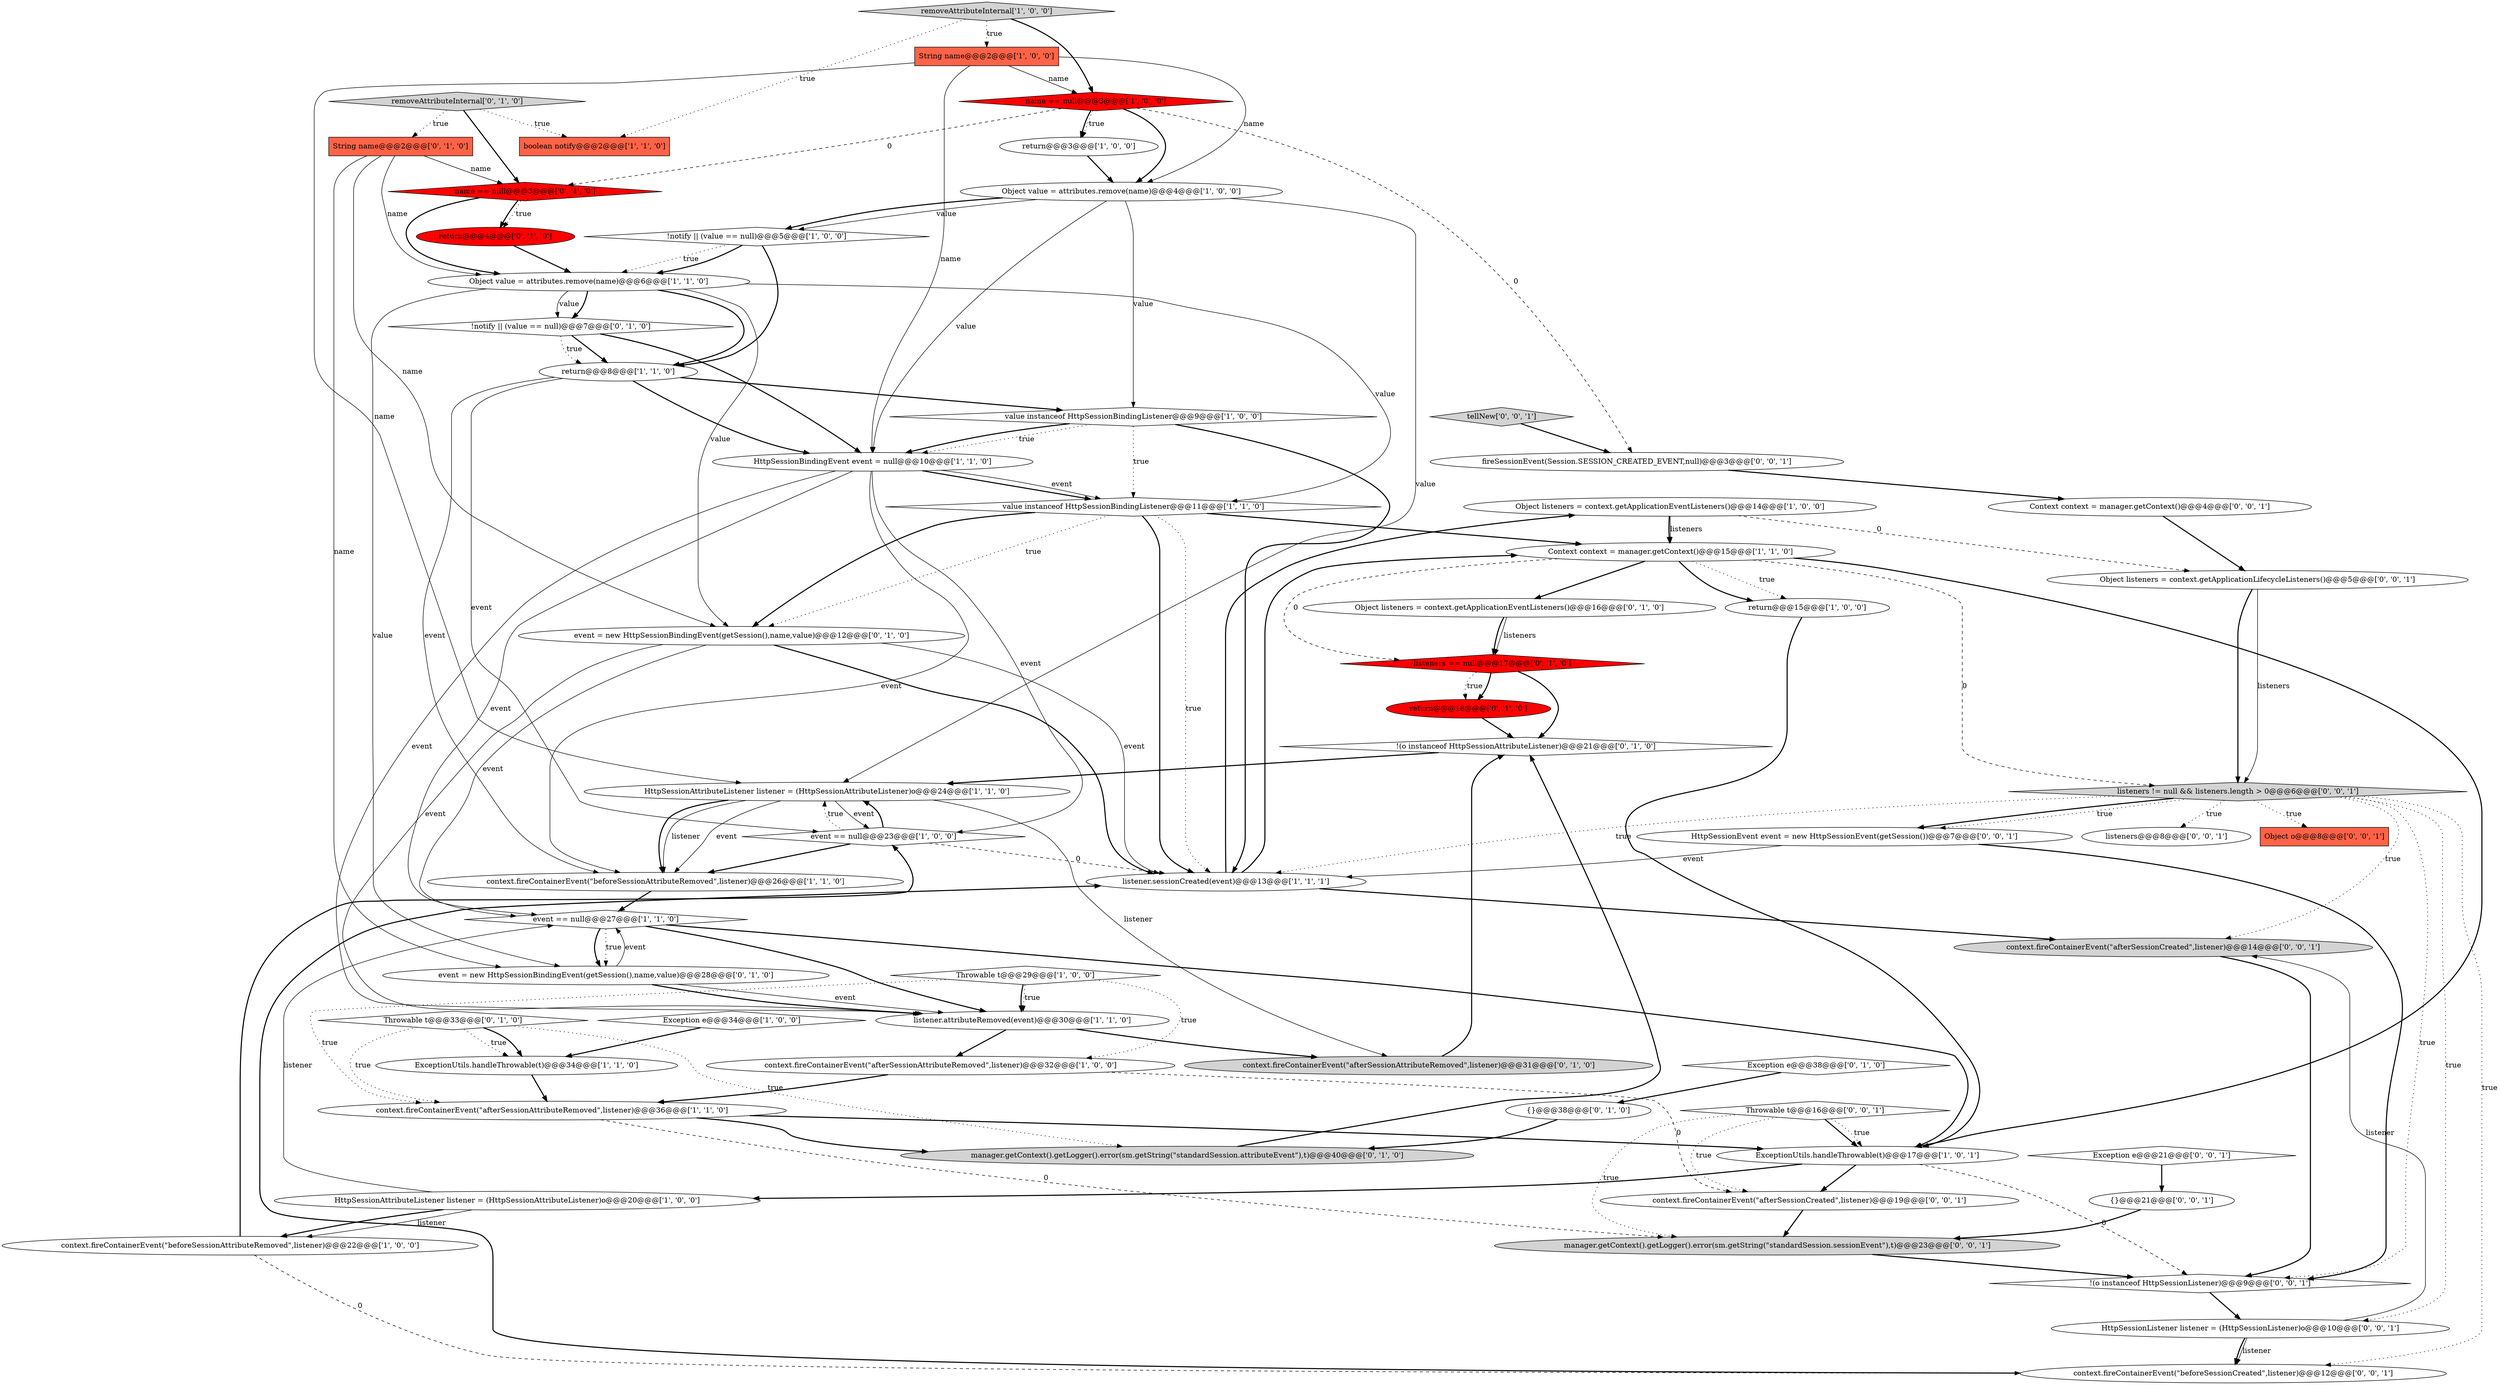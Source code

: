 digraph {
2 [style = filled, label = "Object listeners = context.getApplicationEventListeners()@@@14@@@['1', '0', '0']", fillcolor = white, shape = ellipse image = "AAA0AAABBB1BBB"];
30 [style = filled, label = "String name@@@2@@@['0', '1', '0']", fillcolor = tomato, shape = box image = "AAA0AAABBB2BBB"];
27 [style = filled, label = "Context context = manager.getContext()@@@15@@@['1', '1', '0']", fillcolor = white, shape = ellipse image = "AAA0AAABBB1BBB"];
39 [style = filled, label = "event = new HttpSessionBindingEvent(getSession(),name,value)@@@28@@@['0', '1', '0']", fillcolor = white, shape = ellipse image = "AAA0AAABBB2BBB"];
57 [style = filled, label = "manager.getContext().getLogger().error(sm.getString(\"standardSession.sessionEvent\"),t)@@@23@@@['0', '0', '1']", fillcolor = lightgray, shape = ellipse image = "AAA0AAABBB3BBB"];
46 [style = filled, label = "Object o@@@8@@@['0', '0', '1']", fillcolor = tomato, shape = box image = "AAA0AAABBB3BBB"];
23 [style = filled, label = "listener.attributeRemoved(event)@@@30@@@['1', '1', '0']", fillcolor = white, shape = ellipse image = "AAA0AAABBB1BBB"];
14 [style = filled, label = "removeAttributeInternal['1', '0', '0']", fillcolor = lightgray, shape = diamond image = "AAA0AAABBB1BBB"];
6 [style = filled, label = "String name@@@2@@@['1', '0', '0']", fillcolor = tomato, shape = box image = "AAA0AAABBB1BBB"];
42 [style = filled, label = "!notify || (value == null)@@@7@@@['0', '1', '0']", fillcolor = white, shape = diamond image = "AAA0AAABBB2BBB"];
10 [style = filled, label = "ExceptionUtils.handleThrowable(t)@@@34@@@['1', '1', '0']", fillcolor = white, shape = ellipse image = "AAA0AAABBB1BBB"];
61 [style = filled, label = "Object listeners = context.getApplicationLifecycleListeners()@@@5@@@['0', '0', '1']", fillcolor = white, shape = ellipse image = "AAA0AAABBB3BBB"];
4 [style = filled, label = "event == null@@@27@@@['1', '1', '0']", fillcolor = white, shape = diamond image = "AAA0AAABBB1BBB"];
3 [style = filled, label = "HttpSessionAttributeListener listener = (HttpSessionAttributeListener)o@@@24@@@['1', '1', '0']", fillcolor = white, shape = ellipse image = "AAA0AAABBB1BBB"];
38 [style = filled, label = "return@@@4@@@['0', '1', '0']", fillcolor = red, shape = ellipse image = "AAA1AAABBB2BBB"];
0 [style = filled, label = "value instanceof HttpSessionBindingListener@@@9@@@['1', '0', '0']", fillcolor = white, shape = diamond image = "AAA0AAABBB1BBB"];
9 [style = filled, label = "context.fireContainerEvent(\"beforeSessionAttributeRemoved\",listener)@@@22@@@['1', '0', '0']", fillcolor = white, shape = ellipse image = "AAA0AAABBB1BBB"];
21 [style = filled, label = "return@@@8@@@['1', '1', '0']", fillcolor = white, shape = ellipse image = "AAA0AAABBB1BBB"];
48 [style = filled, label = "context.fireContainerEvent(\"afterSessionCreated\",listener)@@@14@@@['0', '0', '1']", fillcolor = lightgray, shape = ellipse image = "AAA0AAABBB3BBB"];
32 [style = filled, label = "context.fireContainerEvent(\"afterSessionAttributeRemoved\",listener)@@@31@@@['0', '1', '0']", fillcolor = lightgray, shape = ellipse image = "AAA0AAABBB2BBB"];
51 [style = filled, label = "tellNew['0', '0', '1']", fillcolor = lightgray, shape = diamond image = "AAA0AAABBB3BBB"];
53 [style = filled, label = "HttpSessionListener listener = (HttpSessionListener)o@@@10@@@['0', '0', '1']", fillcolor = white, shape = ellipse image = "AAA0AAABBB3BBB"];
26 [style = filled, label = "boolean notify@@@2@@@['1', '1', '0']", fillcolor = tomato, shape = box image = "AAA0AAABBB1BBB"];
54 [style = filled, label = "Throwable t@@@16@@@['0', '0', '1']", fillcolor = white, shape = diamond image = "AAA0AAABBB3BBB"];
11 [style = filled, label = "return@@@3@@@['1', '0', '0']", fillcolor = white, shape = ellipse image = "AAA0AAABBB1BBB"];
36 [style = filled, label = "listeners == null@@@17@@@['0', '1', '0']", fillcolor = red, shape = diamond image = "AAA1AAABBB2BBB"];
56 [style = filled, label = "HttpSessionEvent event = new HttpSessionEvent(getSession())@@@7@@@['0', '0', '1']", fillcolor = white, shape = ellipse image = "AAA0AAABBB3BBB"];
5 [style = filled, label = "event == null@@@23@@@['1', '0', '0']", fillcolor = white, shape = diamond image = "AAA0AAABBB1BBB"];
45 [style = filled, label = "listeners != null && listeners.length > 0@@@6@@@['0', '0', '1']", fillcolor = lightgray, shape = diamond image = "AAA0AAABBB3BBB"];
19 [style = filled, label = "ExceptionUtils.handleThrowable(t)@@@17@@@['1', '0', '1']", fillcolor = white, shape = ellipse image = "AAA0AAABBB1BBB"];
12 [style = filled, label = "context.fireContainerEvent(\"afterSessionAttributeRemoved\",listener)@@@36@@@['1', '1', '0']", fillcolor = white, shape = ellipse image = "AAA0AAABBB1BBB"];
58 [style = filled, label = "context.fireContainerEvent(\"beforeSessionCreated\",listener)@@@12@@@['0', '0', '1']", fillcolor = white, shape = ellipse image = "AAA0AAABBB3BBB"];
37 [style = filled, label = "removeAttributeInternal['0', '1', '0']", fillcolor = lightgray, shape = diamond image = "AAA0AAABBB2BBB"];
55 [style = filled, label = "Context context = manager.getContext()@@@4@@@['0', '0', '1']", fillcolor = white, shape = ellipse image = "AAA0AAABBB3BBB"];
29 [style = filled, label = "manager.getContext().getLogger().error(sm.getString(\"standardSession.attributeEvent\"),t)@@@40@@@['0', '1', '0']", fillcolor = lightgray, shape = ellipse image = "AAA0AAABBB2BBB"];
15 [style = filled, label = "Object value = attributes.remove(name)@@@6@@@['1', '1', '0']", fillcolor = white, shape = ellipse image = "AAA0AAABBB1BBB"];
60 [style = filled, label = "Exception e@@@21@@@['0', '0', '1']", fillcolor = white, shape = diamond image = "AAA0AAABBB3BBB"];
34 [style = filled, label = "event = new HttpSessionBindingEvent(getSession(),name,value)@@@12@@@['0', '1', '0']", fillcolor = white, shape = ellipse image = "AAA0AAABBB2BBB"];
40 [style = filled, label = "Exception e@@@38@@@['0', '1', '0']", fillcolor = white, shape = diamond image = "AAA0AAABBB2BBB"];
28 [style = filled, label = "HttpSessionBindingEvent event = null@@@10@@@['1', '1', '0']", fillcolor = white, shape = ellipse image = "AAA0AAABBB1BBB"];
20 [style = filled, label = "context.fireContainerEvent(\"beforeSessionAttributeRemoved\",listener)@@@26@@@['1', '1', '0']", fillcolor = white, shape = ellipse image = "AAA0AAABBB1BBB"];
7 [style = filled, label = "Exception e@@@34@@@['1', '0', '0']", fillcolor = white, shape = diamond image = "AAA0AAABBB1BBB"];
33 [style = filled, label = "return@@@18@@@['0', '1', '0']", fillcolor = red, shape = ellipse image = "AAA1AAABBB2BBB"];
43 [style = filled, label = "!(o instanceof HttpSessionAttributeListener)@@@21@@@['0', '1', '0']", fillcolor = white, shape = diamond image = "AAA0AAABBB2BBB"];
24 [style = filled, label = "Object value = attributes.remove(name)@@@4@@@['1', '0', '0']", fillcolor = white, shape = ellipse image = "AAA0AAABBB1BBB"];
31 [style = filled, label = "{}@@@38@@@['0', '1', '0']", fillcolor = white, shape = ellipse image = "AAA0AAABBB2BBB"];
22 [style = filled, label = "context.fireContainerEvent(\"afterSessionAttributeRemoved\",listener)@@@32@@@['1', '0', '0']", fillcolor = white, shape = ellipse image = "AAA0AAABBB1BBB"];
35 [style = filled, label = "Object listeners = context.getApplicationEventListeners()@@@16@@@['0', '1', '0']", fillcolor = white, shape = ellipse image = "AAA0AAABBB2BBB"];
47 [style = filled, label = "!(o instanceof HttpSessionListener)@@@9@@@['0', '0', '1']", fillcolor = white, shape = diamond image = "AAA0AAABBB3BBB"];
44 [style = filled, label = "name == null@@@3@@@['0', '1', '0']", fillcolor = red, shape = diamond image = "AAA1AAABBB2BBB"];
25 [style = filled, label = "value instanceof HttpSessionBindingListener@@@11@@@['1', '1', '0']", fillcolor = white, shape = diamond image = "AAA0AAABBB1BBB"];
52 [style = filled, label = "fireSessionEvent(Session.SESSION_CREATED_EVENT,null)@@@3@@@['0', '0', '1']", fillcolor = white, shape = ellipse image = "AAA0AAABBB3BBB"];
17 [style = filled, label = "name == null@@@3@@@['1', '0', '0']", fillcolor = red, shape = diamond image = "AAA1AAABBB1BBB"];
59 [style = filled, label = "listeners@@@8@@@['0', '0', '1']", fillcolor = white, shape = ellipse image = "AAA0AAABBB3BBB"];
1 [style = filled, label = "listener.sessionCreated(event)@@@13@@@['1', '1', '1']", fillcolor = white, shape = ellipse image = "AAA0AAABBB1BBB"];
49 [style = filled, label = "context.fireContainerEvent(\"afterSessionCreated\",listener)@@@19@@@['0', '0', '1']", fillcolor = white, shape = ellipse image = "AAA0AAABBB3BBB"];
41 [style = filled, label = "Throwable t@@@33@@@['0', '1', '0']", fillcolor = white, shape = diamond image = "AAA0AAABBB2BBB"];
50 [style = filled, label = "{}@@@21@@@['0', '0', '1']", fillcolor = white, shape = ellipse image = "AAA0AAABBB3BBB"];
18 [style = filled, label = "HttpSessionAttributeListener listener = (HttpSessionAttributeListener)o@@@20@@@['1', '0', '0']", fillcolor = white, shape = ellipse image = "AAA0AAABBB1BBB"];
13 [style = filled, label = "!notify || (value == null)@@@5@@@['1', '0', '0']", fillcolor = white, shape = diamond image = "AAA0AAABBB1BBB"];
16 [style = filled, label = "Throwable t@@@29@@@['1', '0', '0']", fillcolor = white, shape = diamond image = "AAA0AAABBB1BBB"];
8 [style = filled, label = "return@@@15@@@['1', '0', '0']", fillcolor = white, shape = ellipse image = "AAA0AAABBB1BBB"];
34->1 [style = solid, label="event"];
5->3 [style = bold, label=""];
54->49 [style = dotted, label="true"];
61->45 [style = bold, label=""];
21->5 [style = solid, label="event"];
25->1 [style = bold, label=""];
25->34 [style = bold, label=""];
5->20 [style = bold, label=""];
15->21 [style = bold, label=""];
14->26 [style = dotted, label="true"];
6->28 [style = solid, label="name"];
1->27 [style = bold, label=""];
44->15 [style = bold, label=""];
53->58 [style = bold, label=""];
14->17 [style = bold, label=""];
60->50 [style = bold, label=""];
45->59 [style = dotted, label="true"];
19->47 [style = dashed, label="0"];
52->55 [style = bold, label=""];
17->52 [style = dashed, label="0"];
36->33 [style = bold, label=""];
30->39 [style = solid, label="name"];
0->25 [style = dotted, label="true"];
34->4 [style = solid, label="event"];
38->15 [style = bold, label=""];
54->19 [style = bold, label=""];
21->28 [style = bold, label=""];
56->47 [style = bold, label=""];
43->3 [style = bold, label=""];
41->29 [style = dotted, label="true"];
23->22 [style = bold, label=""];
10->12 [style = bold, label=""];
41->12 [style = dotted, label="true"];
39->23 [style = bold, label=""];
41->10 [style = dotted, label="true"];
9->5 [style = bold, label=""];
28->25 [style = bold, label=""];
29->43 [style = bold, label=""];
30->44 [style = solid, label="name"];
13->15 [style = dotted, label="true"];
27->19 [style = bold, label=""];
40->31 [style = bold, label=""];
42->21 [style = bold, label=""];
27->45 [style = dashed, label="0"];
6->17 [style = solid, label="name"];
24->13 [style = solid, label="value"];
5->1 [style = dashed, label="0"];
47->53 [style = bold, label=""];
30->15 [style = solid, label="name"];
45->58 [style = dotted, label="true"];
19->18 [style = bold, label=""];
45->1 [style = dotted, label="true"];
54->19 [style = dotted, label="true"];
21->0 [style = bold, label=""];
22->49 [style = dashed, label="0"];
4->19 [style = bold, label=""];
31->29 [style = bold, label=""];
53->48 [style = solid, label="listener"];
6->24 [style = solid, label="name"];
27->8 [style = dotted, label="true"];
5->3 [style = dotted, label="true"];
44->38 [style = bold, label=""];
25->27 [style = bold, label=""];
2->61 [style = dashed, label="0"];
24->3 [style = solid, label="value"];
12->29 [style = bold, label=""];
45->48 [style = dotted, label="true"];
18->9 [style = solid, label="listener"];
44->38 [style = dotted, label="true"];
18->9 [style = bold, label=""];
2->27 [style = bold, label=""];
45->56 [style = bold, label=""];
13->15 [style = bold, label=""];
27->8 [style = bold, label=""];
28->5 [style = solid, label="event"];
4->23 [style = bold, label=""];
24->13 [style = bold, label=""];
36->43 [style = bold, label=""];
3->20 [style = solid, label="listener"];
45->46 [style = dotted, label="true"];
34->23 [style = solid, label="event"];
24->0 [style = solid, label="value"];
4->39 [style = bold, label=""];
54->57 [style = dotted, label="true"];
1->48 [style = bold, label=""];
23->32 [style = bold, label=""];
21->20 [style = solid, label="event"];
3->5 [style = solid, label="event"];
16->23 [style = bold, label=""];
41->10 [style = bold, label=""];
51->52 [style = bold, label=""];
28->20 [style = solid, label="event"];
11->24 [style = bold, label=""];
27->36 [style = dashed, label="0"];
3->32 [style = solid, label="listener"];
27->35 [style = bold, label=""];
55->61 [style = bold, label=""];
58->1 [style = bold, label=""];
28->23 [style = solid, label="event"];
37->26 [style = dotted, label="true"];
0->1 [style = bold, label=""];
50->57 [style = bold, label=""];
33->43 [style = bold, label=""];
28->25 [style = solid, label="event"];
35->36 [style = solid, label="listeners"];
37->44 [style = bold, label=""];
15->34 [style = solid, label="value"];
2->27 [style = solid, label="listeners"];
39->23 [style = solid, label="event"];
1->2 [style = bold, label=""];
56->1 [style = solid, label="event"];
42->28 [style = bold, label=""];
57->47 [style = bold, label=""];
45->53 [style = dotted, label="true"];
45->47 [style = dotted, label="true"];
25->1 [style = dotted, label="true"];
17->11 [style = dotted, label="true"];
36->33 [style = dotted, label="true"];
14->6 [style = dotted, label="true"];
0->28 [style = dotted, label="true"];
53->58 [style = solid, label="listener"];
3->20 [style = solid, label="event"];
16->12 [style = dotted, label="true"];
7->10 [style = bold, label=""];
25->34 [style = dotted, label="true"];
8->19 [style = bold, label=""];
34->1 [style = bold, label=""];
30->34 [style = solid, label="name"];
4->39 [style = dotted, label="true"];
12->57 [style = dashed, label="0"];
24->28 [style = solid, label="value"];
18->4 [style = solid, label="listener"];
16->22 [style = dotted, label="true"];
32->43 [style = bold, label=""];
39->4 [style = solid, label="event"];
16->23 [style = dotted, label="true"];
45->56 [style = dotted, label="true"];
15->25 [style = solid, label="value"];
37->30 [style = dotted, label="true"];
20->4 [style = bold, label=""];
17->44 [style = dashed, label="0"];
17->24 [style = bold, label=""];
3->20 [style = bold, label=""];
6->3 [style = solid, label="name"];
15->42 [style = bold, label=""];
19->49 [style = bold, label=""];
48->47 [style = bold, label=""];
22->12 [style = bold, label=""];
9->58 [style = dashed, label="0"];
28->4 [style = solid, label="event"];
15->42 [style = solid, label="value"];
35->36 [style = bold, label=""];
49->57 [style = bold, label=""];
12->19 [style = bold, label=""];
13->21 [style = bold, label=""];
42->21 [style = dotted, label="true"];
61->45 [style = solid, label="listeners"];
15->39 [style = solid, label="value"];
0->28 [style = bold, label=""];
17->11 [style = bold, label=""];
}
